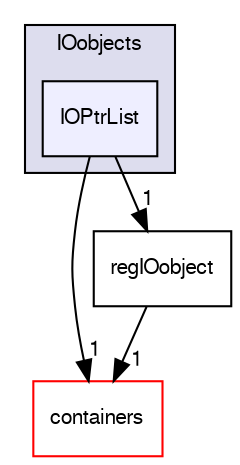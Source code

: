 digraph "src/OpenFOAM/db/IOobjects/IOPtrList" {
  bgcolor=transparent;
  compound=true
  node [ fontsize="10", fontname="FreeSans"];
  edge [ labelfontsize="10", labelfontname="FreeSans"];
  subgraph clusterdir_cc10b28373a5cdb85fcb1ececb22619b {
    graph [ bgcolor="#ddddee", pencolor="black", label="IOobjects" fontname="FreeSans", fontsize="10", URL="dir_cc10b28373a5cdb85fcb1ececb22619b.html"]
  dir_0be42a88baa1913e21244519d674a75a [shape=box, label="IOPtrList", style="filled", fillcolor="#eeeeff", pencolor="black", URL="dir_0be42a88baa1913e21244519d674a75a.html"];
  }
  dir_19d0872053bde092be81d7fe3f56cbf7 [shape=box label="containers" color="red" URL="dir_19d0872053bde092be81d7fe3f56cbf7.html"];
  dir_bb2890f68b7fdb7b322b02b8256df6db [shape=box label="regIOobject" URL="dir_bb2890f68b7fdb7b322b02b8256df6db.html"];
  dir_0be42a88baa1913e21244519d674a75a->dir_19d0872053bde092be81d7fe3f56cbf7 [headlabel="1", labeldistance=1.5 headhref="dir_001824_001737.html"];
  dir_0be42a88baa1913e21244519d674a75a->dir_bb2890f68b7fdb7b322b02b8256df6db [headlabel="1", labeldistance=1.5 headhref="dir_001824_001839.html"];
  dir_bb2890f68b7fdb7b322b02b8256df6db->dir_19d0872053bde092be81d7fe3f56cbf7 [headlabel="1", labeldistance=1.5 headhref="dir_001839_001737.html"];
}
